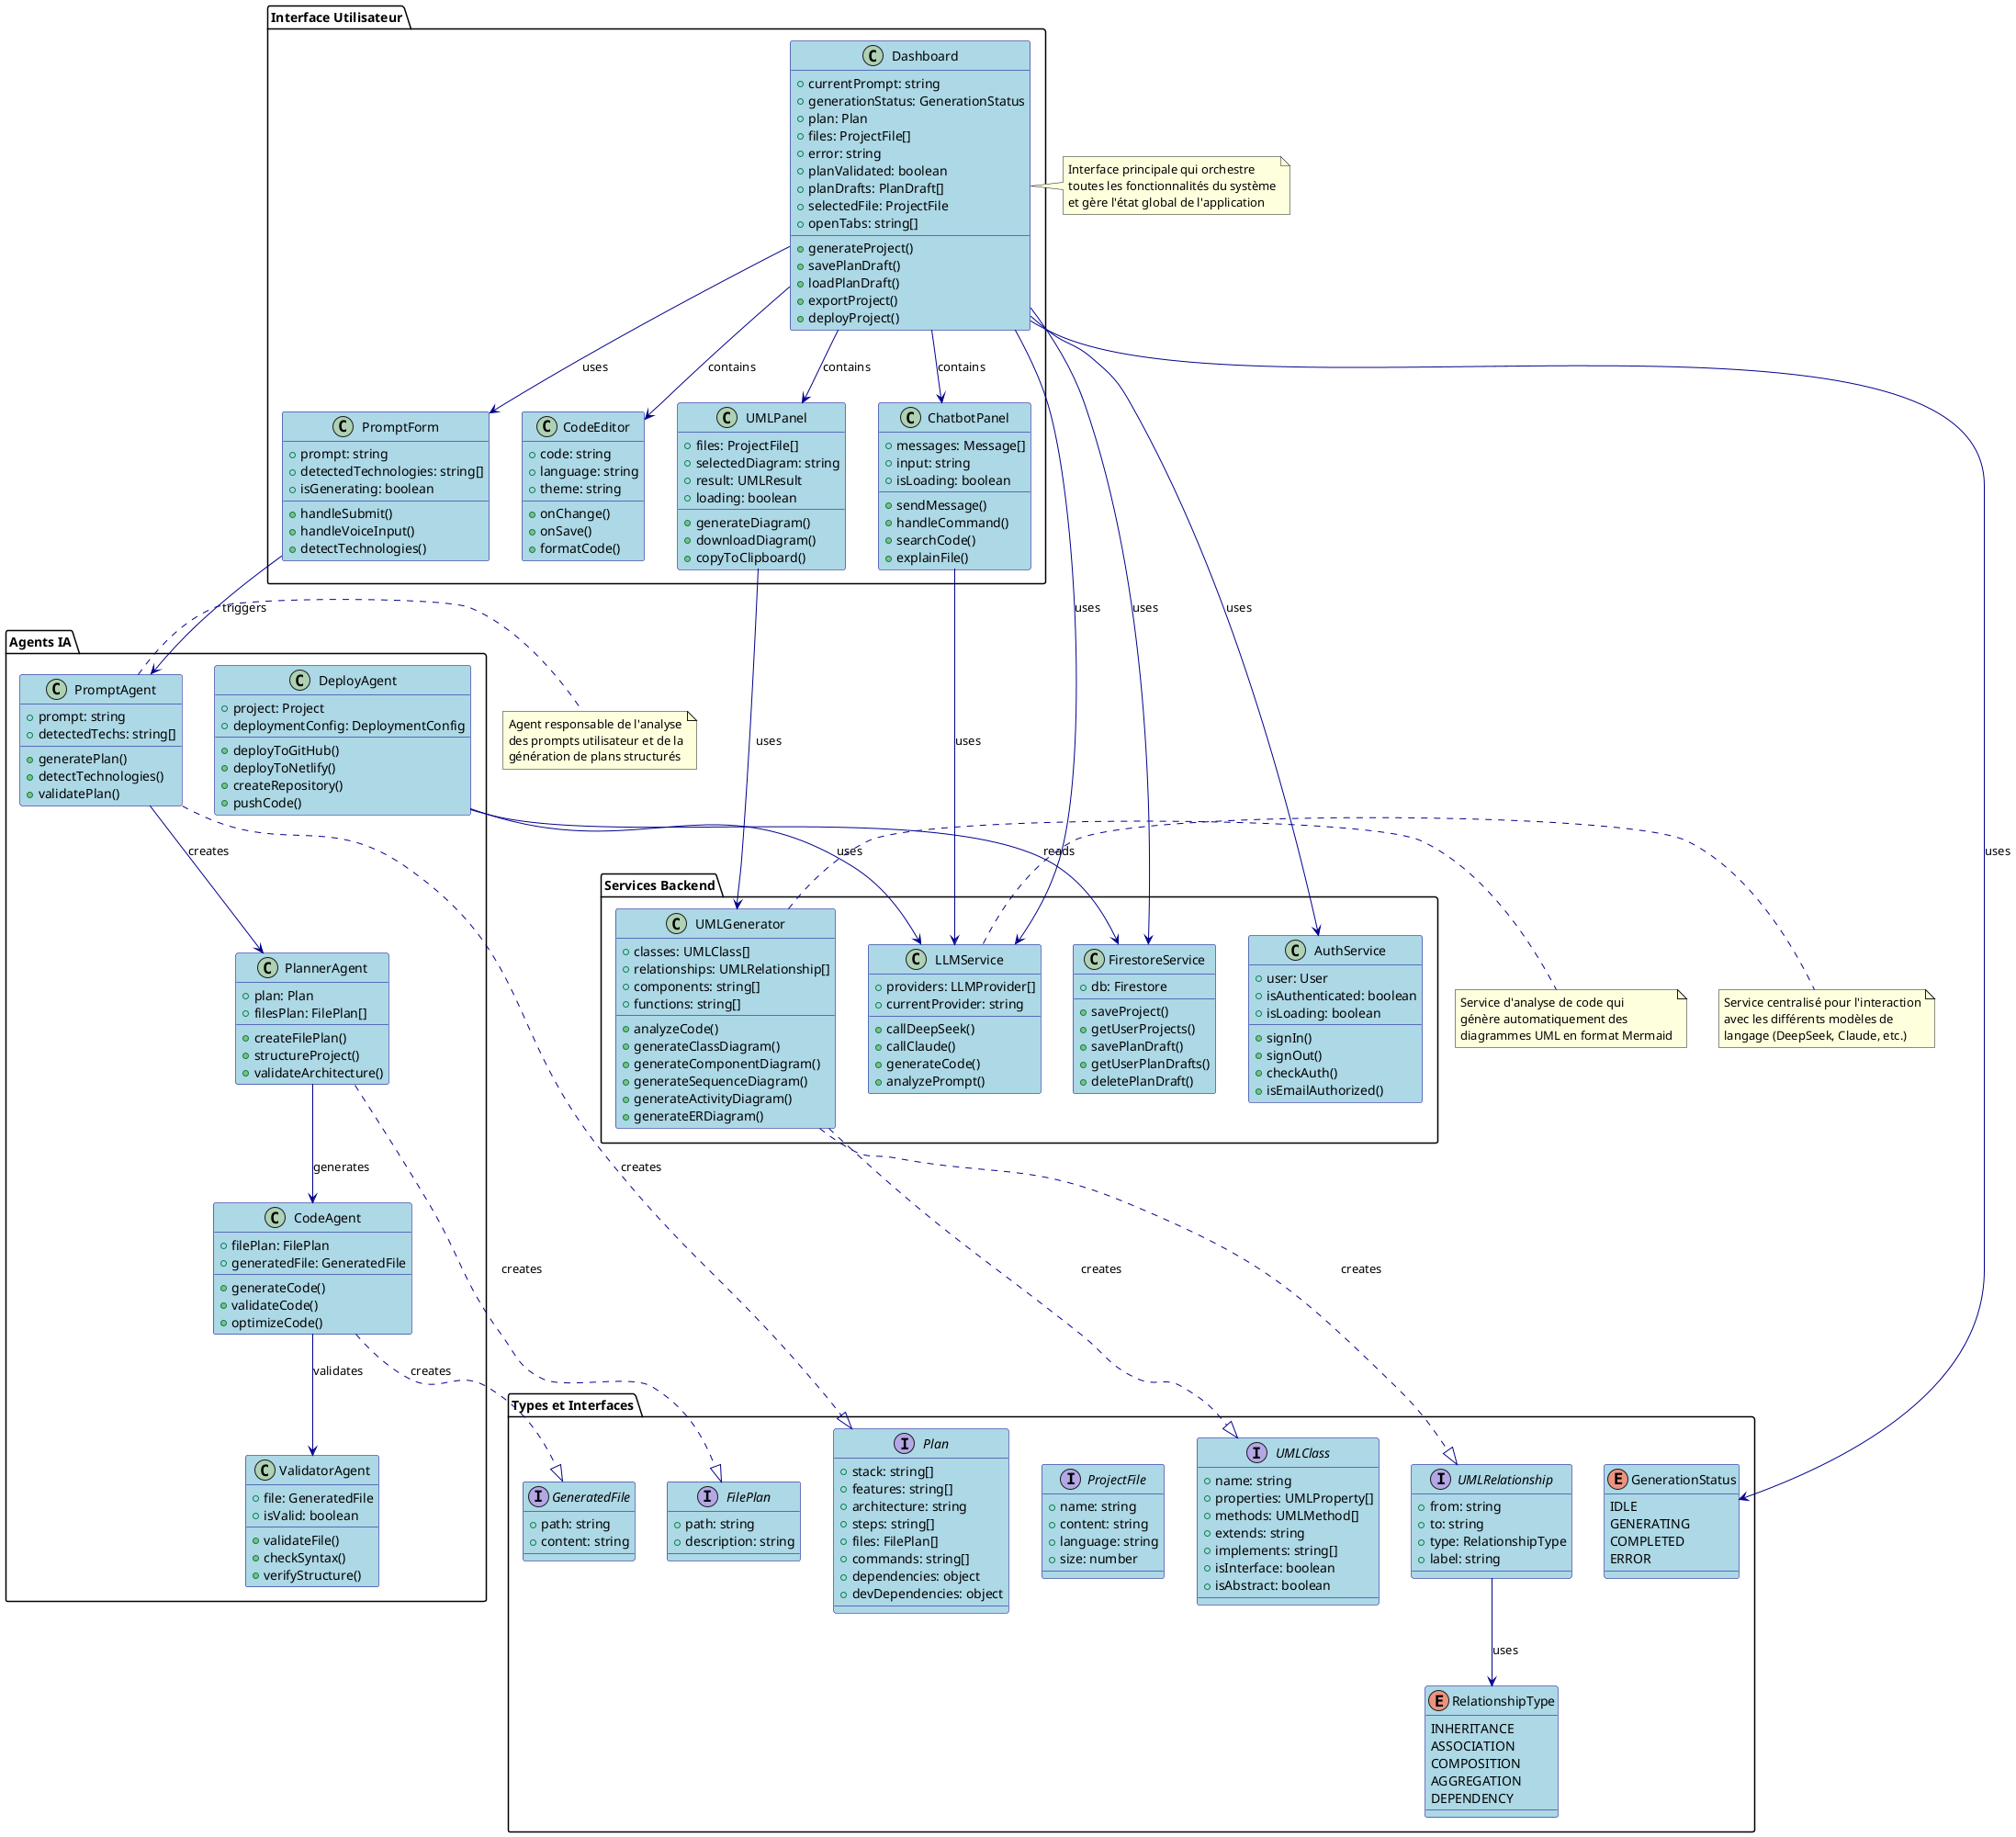 @startuml "Diagramme de Classes - Projet Capgemini NextJS"

!define RECTANGLE class

' Configuration du diagramme
skinparam class {
    BackgroundColor LightBlue
    BorderColor DarkBlue
    ArrowColor DarkBlue
}

' Classes principales du système
package "Interface Utilisateur" {
    class Dashboard {
        +currentPrompt: string
        +generationStatus: GenerationStatus
        +plan: Plan
        +files: ProjectFile[]
        +error: string
        +planValidated: boolean
        +planDrafts: PlanDraft[]
        +selectedFile: ProjectFile
        +openTabs: string[]
        +generateProject()
        +savePlanDraft()
        +loadPlanDraft()
        +exportProject()
        +deployProject()
    }

    class PromptForm {
        +prompt: string
        +detectedTechnologies: string[]
        +isGenerating: boolean
        +handleSubmit()
        +handleVoiceInput()
        +detectTechnologies()
    }

    class CodeEditor {
        +code: string
        +language: string
        +theme: string
        +onChange()
        +onSave()
        +formatCode()
    }

    class UMLPanel {
        +files: ProjectFile[]
        +selectedDiagram: string
        +result: UMLResult
        +loading: boolean
        +generateDiagram()
        +downloadDiagram()
        +copyToClipboard()
    }

    class ChatbotPanel {
        +messages: Message[]
        +input: string
        +isLoading: boolean
        +sendMessage()
        +handleCommand()
        +searchCode()
        +explainFile()
    }
}

package "Services Backend" {
    class AuthService {
        +user: User
        +isAuthenticated: boolean
        +isLoading: boolean
        +signIn()
        +signOut()
        +checkAuth()
        +isEmailAuthorized()
    }

    class LLMService {
        +providers: LLMProvider[]
        +currentProvider: string
        +callDeepSeek()
        +callClaude()
        +generateCode()
        +analyzePrompt()
    }

    class UMLGenerator {
        +classes: UMLClass[]
        +relationships: UMLRelationship[]
        +components: string[]
        +functions: string[]
        +analyzeCode()
        +generateClassDiagram()
        +generateComponentDiagram()
        +generateSequenceDiagram()
        +generateActivityDiagram()
        +generateERDiagram()
    }

    class FirestoreService {
        +db: Firestore
        +saveProject()
        +getUserProjects()
        +savePlanDraft()
        +getUserPlanDrafts()
        +deletePlanDraft()
    }
}

package "Agents IA" {
    class PromptAgent {
        +prompt: string
        +detectedTechs: string[]
        +generatePlan()
        +detectTechnologies()
        +validatePlan()
    }

    class PlannerAgent {
        +plan: Plan
        +filesPlan: FilePlan[]
        +createFilePlan()
        +structureProject()
        +validateArchitecture()
    }

    class CodeAgent {
        +filePlan: FilePlan
        +generatedFile: GeneratedFile
        +generateCode()
        +validateCode()
        +optimizeCode()
    }

    class ValidatorAgent {
        +file: GeneratedFile
        +isValid: boolean
        +validateFile()
        +checkSyntax()
        +verifyStructure()
    }

    class DeployAgent {
        +project: Project
        +deploymentConfig: DeploymentConfig
        +deployToGitHub()
        +deployToNetlify()
        +createRepository()
        +pushCode()
    }
}

package "Types et Interfaces" {
    interface Plan {
        +stack: string[]
        +features: string[]
        +architecture: string
        +steps: string[]
        +files: FilePlan[]
        +commands: string[]
        +dependencies: object
        +devDependencies: object
    }

    interface FilePlan {
        +path: string
        +description: string
    }

    interface GeneratedFile {
        +path: string
        +content: string
    }

    interface ProjectFile {
        +name: string
        +content: string
        +language: string
        +size: number
    }

    interface UMLClass {
        +name: string
        +properties: UMLProperty[]
        +methods: UMLMethod[]
        +extends: string
        +implements: string[]
        +isInterface: boolean
        +isAbstract: boolean
    }

    interface UMLRelationship {
        +from: string
        +to: string
        +type: RelationshipType
        +label: string
    }

    enum GenerationStatus {
        IDLE
        GENERATING
        COMPLETED
        ERROR
    }

    enum RelationshipType {
        INHERITANCE
        ASSOCIATION
        COMPOSITION
        AGGREGATION
        DEPENDENCY
    }
}

' Relations entre classes
Dashboard --> PromptForm : uses
Dashboard --> CodeEditor : contains
Dashboard --> UMLPanel : contains
Dashboard --> ChatbotPanel : contains

Dashboard --> AuthService : uses
Dashboard --> FirestoreService : uses
Dashboard --> LLMService : uses

PromptForm --> PromptAgent : triggers
PromptAgent --> PlannerAgent : creates
PlannerAgent --> CodeAgent : generates
CodeAgent --> ValidatorAgent : validates

UMLPanel --> UMLGenerator : uses
ChatbotPanel --> LLMService : uses

DeployAgent --> FirestoreService : reads
DeployAgent --> LLMService : uses

' Implémentation des interfaces
PromptAgent ..|> Plan : creates
PlannerAgent ..|> FilePlan : creates
CodeAgent ..|> GeneratedFile : creates
UMLGenerator ..|> UMLClass : creates
UMLGenerator ..|> UMLRelationship : creates

Dashboard --> GenerationStatus : uses
UMLRelationship --> RelationshipType : uses

' Notes explicatives
note right of Dashboard
  Interface principale qui orchestre
  toutes les fonctionnalités du système
  et gère l'état global de l'application
end note

note right of PromptAgent
  Agent responsable de l'analyse
  des prompts utilisateur et de la
  génération de plans structurés
end note

note right of UMLGenerator
  Service d'analyse de code qui
  génère automatiquement des
  diagrammes UML en format Mermaid
end note

note right of LLMService
  Service centralisé pour l'interaction
  avec les différents modèles de
  langage (DeepSeek, Claude, etc.)
end note

@enduml 